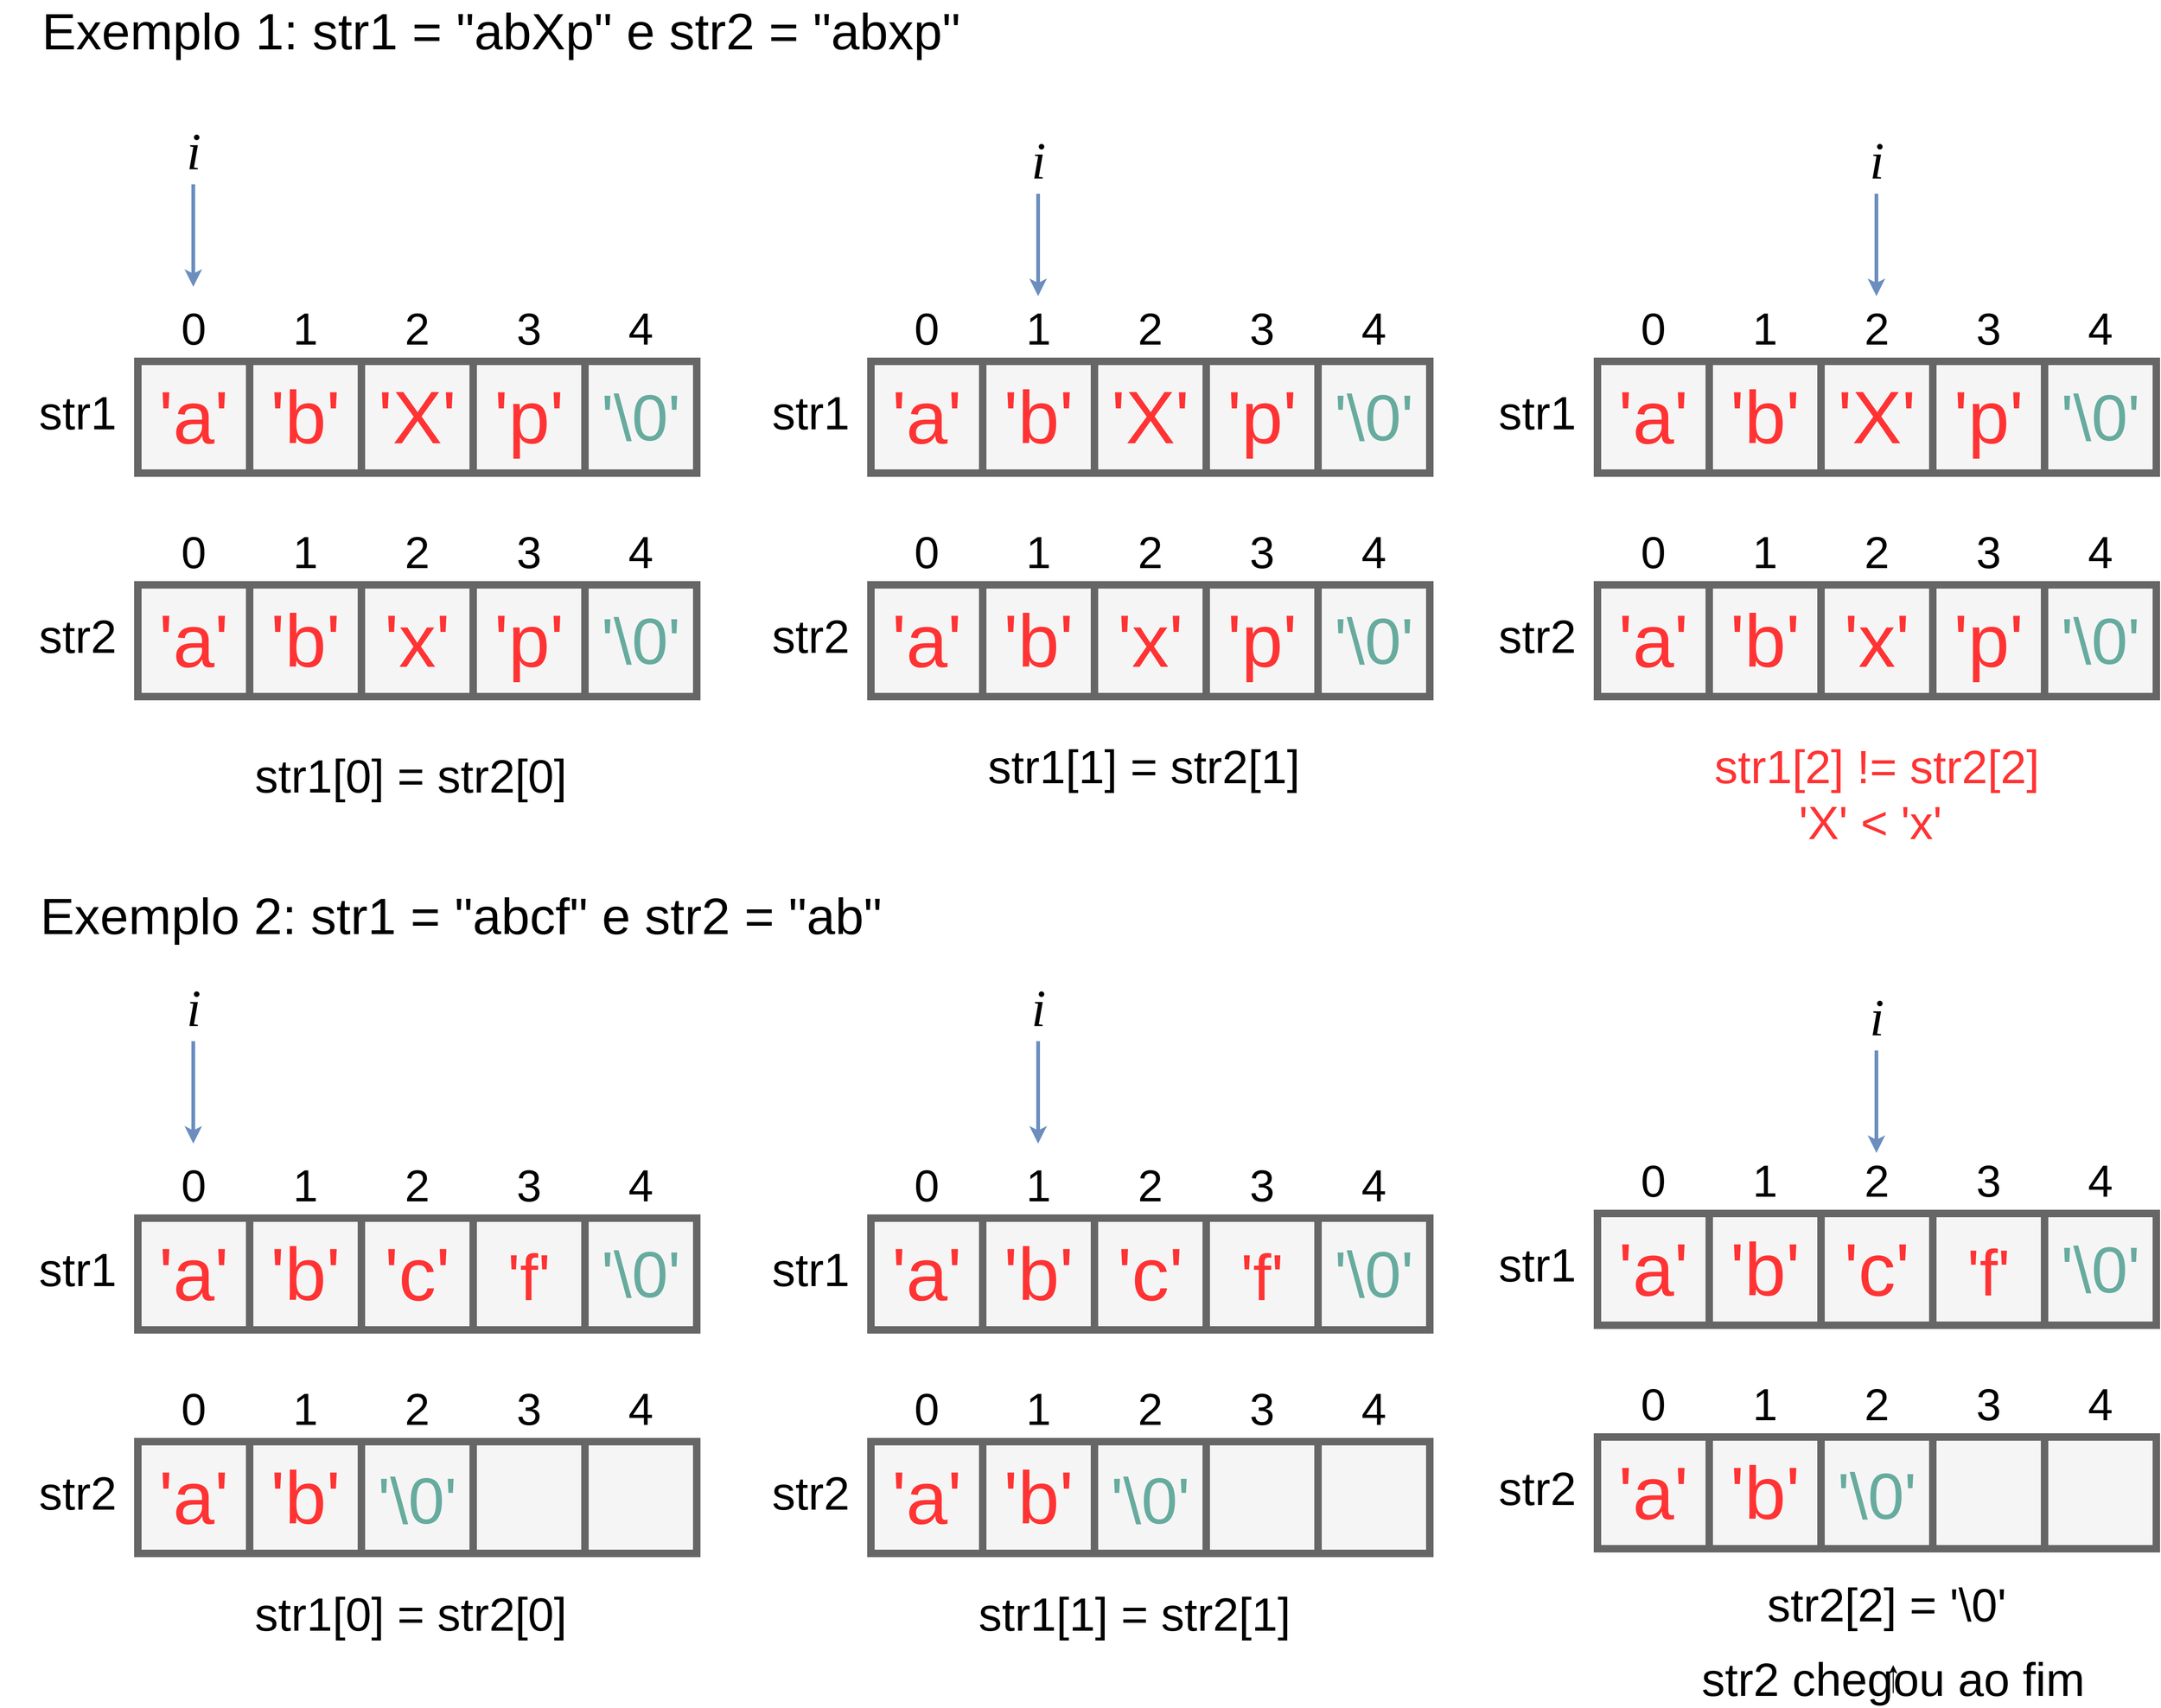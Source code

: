 <mxfile version="27.1.4">
  <diagram name="Page-1" id="i2-BOi0tueSur7oWWP3E">
    <mxGraphModel dx="1354" dy="798" grid="1" gridSize="10" guides="1" tooltips="1" connect="1" arrows="1" fold="1" page="1" pageScale="1" pageWidth="850" pageHeight="1100" math="0" shadow="0">
      <root>
        <mxCell id="0" />
        <mxCell id="1" parent="0" />
        <mxCell id="grEX0I40jJ7NJ_l9x8tO-1" value="&#39;a&#39;" style="rounded=0;whiteSpace=wrap;html=1;strokeWidth=8;fontColor=#FF3333;fontSize=80;fillColor=#f5f5f5;strokeColor=#666666;" vertex="1" parent="1">
          <mxGeometry x="728" y="760" width="120" height="120" as="geometry" />
        </mxCell>
        <mxCell id="grEX0I40jJ7NJ_l9x8tO-2" value="&#39;b&#39;" style="rounded=0;whiteSpace=wrap;html=1;strokeWidth=8;fontColor=#FF3333;fontSize=80;fillColor=#f5f5f5;strokeColor=#666666;" vertex="1" parent="1">
          <mxGeometry x="848" y="760" width="120" height="120" as="geometry" />
        </mxCell>
        <mxCell id="grEX0I40jJ7NJ_l9x8tO-3" value="&#39;X&#39;" style="rounded=0;whiteSpace=wrap;html=1;strokeWidth=8;fontColor=#FF3333;fontSize=80;fillColor=#f5f5f5;strokeColor=#666666;" vertex="1" parent="1">
          <mxGeometry x="968" y="760" width="120" height="120" as="geometry" />
        </mxCell>
        <mxCell id="grEX0I40jJ7NJ_l9x8tO-4" value="&#39;p&#39;" style="rounded=0;whiteSpace=wrap;html=1;strokeWidth=8;fontColor=#FF3333;fontSize=80;fillColor=#f5f5f5;strokeColor=#666666;" vertex="1" parent="1">
          <mxGeometry x="1088" y="760" width="120" height="120" as="geometry" />
        </mxCell>
        <mxCell id="grEX0I40jJ7NJ_l9x8tO-5" value="&#39;\0&#39;" style="rounded=0;whiteSpace=wrap;html=1;strokeWidth=8;fontColor=#67AB9F;fontSize=70;fillColor=#f5f5f5;strokeColor=#666666;" vertex="1" parent="1">
          <mxGeometry x="1208" y="760" width="120" height="120" as="geometry" />
        </mxCell>
        <mxCell id="grEX0I40jJ7NJ_l9x8tO-6" value="0" style="text;html=1;align=center;verticalAlign=middle;whiteSpace=wrap;rounded=0;fontSize=48;" vertex="1" parent="1">
          <mxGeometry x="758" y="710" width="60" height="30" as="geometry" />
        </mxCell>
        <mxCell id="grEX0I40jJ7NJ_l9x8tO-7" value="1" style="text;html=1;align=center;verticalAlign=middle;whiteSpace=wrap;rounded=0;fontSize=48;" vertex="1" parent="1">
          <mxGeometry x="878" y="710" width="60" height="30" as="geometry" />
        </mxCell>
        <mxCell id="grEX0I40jJ7NJ_l9x8tO-8" value="2" style="text;html=1;align=center;verticalAlign=middle;whiteSpace=wrap;rounded=0;fontSize=48;" vertex="1" parent="1">
          <mxGeometry x="998" y="710" width="60" height="30" as="geometry" />
        </mxCell>
        <mxCell id="grEX0I40jJ7NJ_l9x8tO-9" value="3" style="text;html=1;align=center;verticalAlign=middle;whiteSpace=wrap;rounded=0;fontSize=48;" vertex="1" parent="1">
          <mxGeometry x="1118" y="710" width="60" height="30" as="geometry" />
        </mxCell>
        <mxCell id="grEX0I40jJ7NJ_l9x8tO-10" value="4" style="text;html=1;align=center;verticalAlign=middle;whiteSpace=wrap;rounded=0;fontSize=48;" vertex="1" parent="1">
          <mxGeometry x="1238" y="710" width="60" height="30" as="geometry" />
        </mxCell>
        <mxCell id="grEX0I40jJ7NJ_l9x8tO-11" value="i" style="text;html=1;align=center;verticalAlign=middle;whiteSpace=wrap;rounded=0;fontSize=56;fontFamily=Times New Roman;fontStyle=2" vertex="1" parent="1">
          <mxGeometry x="758" y="520" width="60" height="30" as="geometry" />
        </mxCell>
        <mxCell id="grEX0I40jJ7NJ_l9x8tO-12" value="" style="endArrow=classic;html=1;rounded=0;strokeWidth=4;fillColor=#dae8fc;strokeColor=#6c8ebf;" edge="1" parent="1">
          <mxGeometry width="50" height="50" relative="1" as="geometry">
            <mxPoint x="787.5" y="570" as="sourcePoint" />
            <mxPoint x="787.5" y="680" as="targetPoint" />
          </mxGeometry>
        </mxCell>
        <mxCell id="grEX0I40jJ7NJ_l9x8tO-13" value="str1&amp;nbsp;" style="text;html=1;align=center;verticalAlign=middle;whiteSpace=wrap;rounded=0;fontSize=50;" vertex="1" parent="1">
          <mxGeometry x="623" y="800" width="95" height="30" as="geometry" />
        </mxCell>
        <mxCell id="grEX0I40jJ7NJ_l9x8tO-14" value="&#39;a&#39;" style="rounded=0;whiteSpace=wrap;html=1;strokeWidth=8;fontColor=#FF3333;fontSize=80;fillColor=#f5f5f5;strokeColor=#666666;" vertex="1" parent="1">
          <mxGeometry x="728" y="1000" width="120" height="120" as="geometry" />
        </mxCell>
        <mxCell id="grEX0I40jJ7NJ_l9x8tO-15" value="&#39;b&#39;" style="rounded=0;whiteSpace=wrap;html=1;strokeWidth=8;fontColor=#FF3333;fontSize=80;fillColor=#f5f5f5;strokeColor=#666666;" vertex="1" parent="1">
          <mxGeometry x="848" y="1000" width="120" height="120" as="geometry" />
        </mxCell>
        <mxCell id="grEX0I40jJ7NJ_l9x8tO-16" value="&#39;x&#39;" style="rounded=0;whiteSpace=wrap;html=1;strokeWidth=8;fontColor=#FF3333;fontSize=80;fillColor=#f5f5f5;strokeColor=#666666;" vertex="1" parent="1">
          <mxGeometry x="968" y="1000" width="120" height="120" as="geometry" />
        </mxCell>
        <mxCell id="grEX0I40jJ7NJ_l9x8tO-17" value="&#39;p&#39;" style="rounded=0;whiteSpace=wrap;html=1;strokeWidth=8;fontColor=#FF3333;fontSize=80;fillColor=#f5f5f5;strokeColor=#666666;" vertex="1" parent="1">
          <mxGeometry x="1088" y="1000" width="120" height="120" as="geometry" />
        </mxCell>
        <mxCell id="grEX0I40jJ7NJ_l9x8tO-18" value="&#39;\0&#39;" style="rounded=0;whiteSpace=wrap;html=1;strokeWidth=8;fontColor=#67AB9F;fontSize=70;fillColor=#f5f5f5;strokeColor=#666666;" vertex="1" parent="1">
          <mxGeometry x="1208" y="1000" width="120" height="120" as="geometry" />
        </mxCell>
        <mxCell id="grEX0I40jJ7NJ_l9x8tO-19" value="0" style="text;html=1;align=center;verticalAlign=middle;whiteSpace=wrap;rounded=0;fontSize=48;" vertex="1" parent="1">
          <mxGeometry x="758" y="950" width="60" height="30" as="geometry" />
        </mxCell>
        <mxCell id="grEX0I40jJ7NJ_l9x8tO-20" value="1" style="text;html=1;align=center;verticalAlign=middle;whiteSpace=wrap;rounded=0;fontSize=48;" vertex="1" parent="1">
          <mxGeometry x="878" y="950" width="60" height="30" as="geometry" />
        </mxCell>
        <mxCell id="grEX0I40jJ7NJ_l9x8tO-21" value="2" style="text;html=1;align=center;verticalAlign=middle;whiteSpace=wrap;rounded=0;fontSize=48;" vertex="1" parent="1">
          <mxGeometry x="998" y="950" width="60" height="30" as="geometry" />
        </mxCell>
        <mxCell id="grEX0I40jJ7NJ_l9x8tO-22" value="3" style="text;html=1;align=center;verticalAlign=middle;whiteSpace=wrap;rounded=0;fontSize=48;" vertex="1" parent="1">
          <mxGeometry x="1118" y="950" width="60" height="30" as="geometry" />
        </mxCell>
        <mxCell id="grEX0I40jJ7NJ_l9x8tO-23" value="4" style="text;html=1;align=center;verticalAlign=middle;whiteSpace=wrap;rounded=0;fontSize=48;" vertex="1" parent="1">
          <mxGeometry x="1238" y="950" width="60" height="30" as="geometry" />
        </mxCell>
        <mxCell id="grEX0I40jJ7NJ_l9x8tO-24" value="str2&amp;nbsp;" style="text;html=1;align=center;verticalAlign=middle;whiteSpace=wrap;rounded=0;fontSize=50;" vertex="1" parent="1">
          <mxGeometry x="623" y="1040" width="95" height="30" as="geometry" />
        </mxCell>
        <mxCell id="grEX0I40jJ7NJ_l9x8tO-25" value="&#39;a&#39;" style="rounded=0;whiteSpace=wrap;html=1;strokeWidth=8;fontColor=#FF3333;fontSize=80;fillColor=#f5f5f5;strokeColor=#666666;" vertex="1" parent="1">
          <mxGeometry x="1515" y="760" width="120" height="120" as="geometry" />
        </mxCell>
        <mxCell id="grEX0I40jJ7NJ_l9x8tO-26" value="&#39;b&#39;" style="rounded=0;whiteSpace=wrap;html=1;strokeWidth=8;fontColor=#FF3333;fontSize=80;fillColor=#f5f5f5;strokeColor=#666666;" vertex="1" parent="1">
          <mxGeometry x="1635" y="760" width="120" height="120" as="geometry" />
        </mxCell>
        <mxCell id="grEX0I40jJ7NJ_l9x8tO-27" value="&#39;X&#39;" style="rounded=0;whiteSpace=wrap;html=1;strokeWidth=8;fontColor=#FF3333;fontSize=80;fillColor=#f5f5f5;strokeColor=#666666;" vertex="1" parent="1">
          <mxGeometry x="1755" y="760" width="120" height="120" as="geometry" />
        </mxCell>
        <mxCell id="grEX0I40jJ7NJ_l9x8tO-28" value="&#39;p&#39;" style="rounded=0;whiteSpace=wrap;html=1;strokeWidth=8;fontColor=#FF3333;fontSize=80;fillColor=#f5f5f5;strokeColor=#666666;" vertex="1" parent="1">
          <mxGeometry x="1875" y="760" width="120" height="120" as="geometry" />
        </mxCell>
        <mxCell id="grEX0I40jJ7NJ_l9x8tO-29" value="&#39;\0&#39;" style="rounded=0;whiteSpace=wrap;html=1;strokeWidth=8;fontColor=#67AB9F;fontSize=70;fillColor=#f5f5f5;strokeColor=#666666;" vertex="1" parent="1">
          <mxGeometry x="1995" y="760" width="120" height="120" as="geometry" />
        </mxCell>
        <mxCell id="grEX0I40jJ7NJ_l9x8tO-30" value="0" style="text;html=1;align=center;verticalAlign=middle;whiteSpace=wrap;rounded=0;fontSize=48;" vertex="1" parent="1">
          <mxGeometry x="1545" y="710" width="60" height="30" as="geometry" />
        </mxCell>
        <mxCell id="grEX0I40jJ7NJ_l9x8tO-31" value="1" style="text;html=1;align=center;verticalAlign=middle;whiteSpace=wrap;rounded=0;fontSize=48;" vertex="1" parent="1">
          <mxGeometry x="1665" y="710" width="60" height="30" as="geometry" />
        </mxCell>
        <mxCell id="grEX0I40jJ7NJ_l9x8tO-32" value="2" style="text;html=1;align=center;verticalAlign=middle;whiteSpace=wrap;rounded=0;fontSize=48;" vertex="1" parent="1">
          <mxGeometry x="1785" y="710" width="60" height="30" as="geometry" />
        </mxCell>
        <mxCell id="grEX0I40jJ7NJ_l9x8tO-33" value="3" style="text;html=1;align=center;verticalAlign=middle;whiteSpace=wrap;rounded=0;fontSize=48;" vertex="1" parent="1">
          <mxGeometry x="1905" y="710" width="60" height="30" as="geometry" />
        </mxCell>
        <mxCell id="grEX0I40jJ7NJ_l9x8tO-34" value="4" style="text;html=1;align=center;verticalAlign=middle;whiteSpace=wrap;rounded=0;fontSize=48;" vertex="1" parent="1">
          <mxGeometry x="2025" y="710" width="60" height="30" as="geometry" />
        </mxCell>
        <mxCell id="grEX0I40jJ7NJ_l9x8tO-35" value="i" style="text;html=1;align=center;verticalAlign=middle;whiteSpace=wrap;rounded=0;fontSize=56;fontFamily=Times New Roman;fontStyle=2" vertex="1" parent="1">
          <mxGeometry x="1665" y="530" width="60" height="30" as="geometry" />
        </mxCell>
        <mxCell id="grEX0I40jJ7NJ_l9x8tO-36" value="" style="endArrow=classic;html=1;rounded=0;strokeWidth=4;fillColor=#dae8fc;strokeColor=#6c8ebf;" edge="1" parent="1">
          <mxGeometry width="50" height="50" relative="1" as="geometry">
            <mxPoint x="1694.5" y="580" as="sourcePoint" />
            <mxPoint x="1694.5" y="690" as="targetPoint" />
          </mxGeometry>
        </mxCell>
        <mxCell id="grEX0I40jJ7NJ_l9x8tO-37" value="str1&amp;nbsp;" style="text;html=1;align=center;verticalAlign=middle;whiteSpace=wrap;rounded=0;fontSize=50;" vertex="1" parent="1">
          <mxGeometry x="1410" y="800" width="95" height="30" as="geometry" />
        </mxCell>
        <mxCell id="grEX0I40jJ7NJ_l9x8tO-38" value="&#39;a&#39;" style="rounded=0;whiteSpace=wrap;html=1;strokeWidth=8;fontColor=#FF3333;fontSize=80;fillColor=#f5f5f5;strokeColor=#666666;" vertex="1" parent="1">
          <mxGeometry x="1515" y="1000" width="120" height="120" as="geometry" />
        </mxCell>
        <mxCell id="grEX0I40jJ7NJ_l9x8tO-39" value="&#39;b&#39;" style="rounded=0;whiteSpace=wrap;html=1;strokeWidth=8;fontColor=#FF3333;fontSize=80;fillColor=#f5f5f5;strokeColor=#666666;" vertex="1" parent="1">
          <mxGeometry x="1635" y="1000" width="120" height="120" as="geometry" />
        </mxCell>
        <mxCell id="grEX0I40jJ7NJ_l9x8tO-40" value="&#39;x&#39;" style="rounded=0;whiteSpace=wrap;html=1;strokeWidth=8;fontColor=#FF3333;fontSize=80;fillColor=#f5f5f5;strokeColor=#666666;" vertex="1" parent="1">
          <mxGeometry x="1755" y="1000" width="120" height="120" as="geometry" />
        </mxCell>
        <mxCell id="grEX0I40jJ7NJ_l9x8tO-41" value="&#39;p&#39;" style="rounded=0;whiteSpace=wrap;html=1;strokeWidth=8;fontColor=#FF3333;fontSize=80;fillColor=#f5f5f5;strokeColor=#666666;" vertex="1" parent="1">
          <mxGeometry x="1875" y="1000" width="120" height="120" as="geometry" />
        </mxCell>
        <mxCell id="grEX0I40jJ7NJ_l9x8tO-42" value="&#39;\0&#39;" style="rounded=0;whiteSpace=wrap;html=1;strokeWidth=8;fontColor=#67AB9F;fontSize=70;fillColor=#f5f5f5;strokeColor=#666666;" vertex="1" parent="1">
          <mxGeometry x="1995" y="1000" width="120" height="120" as="geometry" />
        </mxCell>
        <mxCell id="grEX0I40jJ7NJ_l9x8tO-43" value="0" style="text;html=1;align=center;verticalAlign=middle;whiteSpace=wrap;rounded=0;fontSize=48;" vertex="1" parent="1">
          <mxGeometry x="1545" y="950" width="60" height="30" as="geometry" />
        </mxCell>
        <mxCell id="grEX0I40jJ7NJ_l9x8tO-44" value="1" style="text;html=1;align=center;verticalAlign=middle;whiteSpace=wrap;rounded=0;fontSize=48;" vertex="1" parent="1">
          <mxGeometry x="1665" y="950" width="60" height="30" as="geometry" />
        </mxCell>
        <mxCell id="grEX0I40jJ7NJ_l9x8tO-45" value="2" style="text;html=1;align=center;verticalAlign=middle;whiteSpace=wrap;rounded=0;fontSize=48;" vertex="1" parent="1">
          <mxGeometry x="1785" y="950" width="60" height="30" as="geometry" />
        </mxCell>
        <mxCell id="grEX0I40jJ7NJ_l9x8tO-46" value="3" style="text;html=1;align=center;verticalAlign=middle;whiteSpace=wrap;rounded=0;fontSize=48;" vertex="1" parent="1">
          <mxGeometry x="1905" y="950" width="60" height="30" as="geometry" />
        </mxCell>
        <mxCell id="grEX0I40jJ7NJ_l9x8tO-47" value="4" style="text;html=1;align=center;verticalAlign=middle;whiteSpace=wrap;rounded=0;fontSize=48;" vertex="1" parent="1">
          <mxGeometry x="2025" y="950" width="60" height="30" as="geometry" />
        </mxCell>
        <mxCell id="grEX0I40jJ7NJ_l9x8tO-48" value="str2&amp;nbsp;" style="text;html=1;align=center;verticalAlign=middle;whiteSpace=wrap;rounded=0;fontSize=50;" vertex="1" parent="1">
          <mxGeometry x="1410" y="1040" width="95" height="30" as="geometry" />
        </mxCell>
        <mxCell id="grEX0I40jJ7NJ_l9x8tO-49" value="&#39;a&#39;" style="rounded=0;whiteSpace=wrap;html=1;strokeWidth=8;fontColor=#FF3333;fontSize=80;fillColor=#f5f5f5;strokeColor=#666666;" vertex="1" parent="1">
          <mxGeometry x="2295" y="760" width="120" height="120" as="geometry" />
        </mxCell>
        <mxCell id="grEX0I40jJ7NJ_l9x8tO-50" value="&#39;b&#39;" style="rounded=0;whiteSpace=wrap;html=1;strokeWidth=8;fontColor=#FF3333;fontSize=80;fillColor=#f5f5f5;strokeColor=#666666;" vertex="1" parent="1">
          <mxGeometry x="2415" y="760" width="120" height="120" as="geometry" />
        </mxCell>
        <mxCell id="grEX0I40jJ7NJ_l9x8tO-51" value="&#39;X&#39;" style="rounded=0;whiteSpace=wrap;html=1;strokeWidth=8;fontColor=#FF3333;fontSize=80;fillColor=#f5f5f5;strokeColor=#666666;" vertex="1" parent="1">
          <mxGeometry x="2535" y="760" width="120" height="120" as="geometry" />
        </mxCell>
        <mxCell id="grEX0I40jJ7NJ_l9x8tO-52" value="&#39;p&#39;" style="rounded=0;whiteSpace=wrap;html=1;strokeWidth=8;fontColor=#FF3333;fontSize=80;fillColor=#f5f5f5;strokeColor=#666666;" vertex="1" parent="1">
          <mxGeometry x="2655" y="760" width="120" height="120" as="geometry" />
        </mxCell>
        <mxCell id="grEX0I40jJ7NJ_l9x8tO-53" value="&#39;\0&#39;" style="rounded=0;whiteSpace=wrap;html=1;strokeWidth=8;fontColor=#67AB9F;fontSize=70;fillColor=#f5f5f5;strokeColor=#666666;" vertex="1" parent="1">
          <mxGeometry x="2775" y="760" width="120" height="120" as="geometry" />
        </mxCell>
        <mxCell id="grEX0I40jJ7NJ_l9x8tO-54" value="0" style="text;html=1;align=center;verticalAlign=middle;whiteSpace=wrap;rounded=0;fontSize=48;" vertex="1" parent="1">
          <mxGeometry x="2325" y="710" width="60" height="30" as="geometry" />
        </mxCell>
        <mxCell id="grEX0I40jJ7NJ_l9x8tO-55" value="1" style="text;html=1;align=center;verticalAlign=middle;whiteSpace=wrap;rounded=0;fontSize=48;" vertex="1" parent="1">
          <mxGeometry x="2445" y="710" width="60" height="30" as="geometry" />
        </mxCell>
        <mxCell id="grEX0I40jJ7NJ_l9x8tO-56" value="2" style="text;html=1;align=center;verticalAlign=middle;whiteSpace=wrap;rounded=0;fontSize=48;" vertex="1" parent="1">
          <mxGeometry x="2565" y="710" width="60" height="30" as="geometry" />
        </mxCell>
        <mxCell id="grEX0I40jJ7NJ_l9x8tO-57" value="3" style="text;html=1;align=center;verticalAlign=middle;whiteSpace=wrap;rounded=0;fontSize=48;" vertex="1" parent="1">
          <mxGeometry x="2685" y="710" width="60" height="30" as="geometry" />
        </mxCell>
        <mxCell id="grEX0I40jJ7NJ_l9x8tO-58" value="4" style="text;html=1;align=center;verticalAlign=middle;whiteSpace=wrap;rounded=0;fontSize=48;" vertex="1" parent="1">
          <mxGeometry x="2805" y="710" width="60" height="30" as="geometry" />
        </mxCell>
        <mxCell id="grEX0I40jJ7NJ_l9x8tO-59" value="i" style="text;html=1;align=center;verticalAlign=middle;whiteSpace=wrap;rounded=0;fontSize=56;fontFamily=Times New Roman;fontStyle=2" vertex="1" parent="1">
          <mxGeometry x="2565" y="530" width="60" height="30" as="geometry" />
        </mxCell>
        <mxCell id="grEX0I40jJ7NJ_l9x8tO-60" value="" style="endArrow=classic;html=1;rounded=0;strokeWidth=4;fillColor=#dae8fc;strokeColor=#6c8ebf;" edge="1" parent="1">
          <mxGeometry width="50" height="50" relative="1" as="geometry">
            <mxPoint x="2594.5" y="580" as="sourcePoint" />
            <mxPoint x="2594.5" y="690" as="targetPoint" />
          </mxGeometry>
        </mxCell>
        <mxCell id="grEX0I40jJ7NJ_l9x8tO-61" value="str1&amp;nbsp;" style="text;html=1;align=center;verticalAlign=middle;whiteSpace=wrap;rounded=0;fontSize=50;" vertex="1" parent="1">
          <mxGeometry x="2190" y="800" width="95" height="30" as="geometry" />
        </mxCell>
        <mxCell id="grEX0I40jJ7NJ_l9x8tO-62" value="&#39;a&#39;" style="rounded=0;whiteSpace=wrap;html=1;strokeWidth=8;fontColor=#FF3333;fontSize=80;fillColor=#f5f5f5;strokeColor=#666666;" vertex="1" parent="1">
          <mxGeometry x="2295" y="1000" width="120" height="120" as="geometry" />
        </mxCell>
        <mxCell id="grEX0I40jJ7NJ_l9x8tO-63" value="&#39;b&#39;" style="rounded=0;whiteSpace=wrap;html=1;strokeWidth=8;fontColor=#FF3333;fontSize=80;fillColor=#f5f5f5;strokeColor=#666666;" vertex="1" parent="1">
          <mxGeometry x="2415" y="1000" width="120" height="120" as="geometry" />
        </mxCell>
        <mxCell id="grEX0I40jJ7NJ_l9x8tO-64" value="&#39;x&#39;" style="rounded=0;whiteSpace=wrap;html=1;strokeWidth=8;fontColor=#FF3333;fontSize=80;fillColor=#f5f5f5;strokeColor=#666666;" vertex="1" parent="1">
          <mxGeometry x="2535" y="1000" width="120" height="120" as="geometry" />
        </mxCell>
        <mxCell id="grEX0I40jJ7NJ_l9x8tO-65" value="&#39;p&#39;" style="rounded=0;whiteSpace=wrap;html=1;strokeWidth=8;fontColor=#FF3333;fontSize=80;fillColor=#f5f5f5;strokeColor=#666666;" vertex="1" parent="1">
          <mxGeometry x="2655" y="1000" width="120" height="120" as="geometry" />
        </mxCell>
        <mxCell id="grEX0I40jJ7NJ_l9x8tO-66" value="&#39;\0&#39;" style="rounded=0;whiteSpace=wrap;html=1;strokeWidth=8;fontColor=#67AB9F;fontSize=70;fillColor=#f5f5f5;strokeColor=#666666;" vertex="1" parent="1">
          <mxGeometry x="2775" y="1000" width="120" height="120" as="geometry" />
        </mxCell>
        <mxCell id="grEX0I40jJ7NJ_l9x8tO-67" value="0" style="text;html=1;align=center;verticalAlign=middle;whiteSpace=wrap;rounded=0;fontSize=48;" vertex="1" parent="1">
          <mxGeometry x="2325" y="950" width="60" height="30" as="geometry" />
        </mxCell>
        <mxCell id="grEX0I40jJ7NJ_l9x8tO-68" value="1" style="text;html=1;align=center;verticalAlign=middle;whiteSpace=wrap;rounded=0;fontSize=48;" vertex="1" parent="1">
          <mxGeometry x="2445" y="950" width="60" height="30" as="geometry" />
        </mxCell>
        <mxCell id="grEX0I40jJ7NJ_l9x8tO-69" value="2" style="text;html=1;align=center;verticalAlign=middle;whiteSpace=wrap;rounded=0;fontSize=48;" vertex="1" parent="1">
          <mxGeometry x="2565" y="950" width="60" height="30" as="geometry" />
        </mxCell>
        <mxCell id="grEX0I40jJ7NJ_l9x8tO-70" value="3" style="text;html=1;align=center;verticalAlign=middle;whiteSpace=wrap;rounded=0;fontSize=48;" vertex="1" parent="1">
          <mxGeometry x="2685" y="950" width="60" height="30" as="geometry" />
        </mxCell>
        <mxCell id="grEX0I40jJ7NJ_l9x8tO-71" value="4" style="text;html=1;align=center;verticalAlign=middle;whiteSpace=wrap;rounded=0;fontSize=48;" vertex="1" parent="1">
          <mxGeometry x="2805" y="950" width="60" height="30" as="geometry" />
        </mxCell>
        <mxCell id="grEX0I40jJ7NJ_l9x8tO-72" value="str2&amp;nbsp;" style="text;html=1;align=center;verticalAlign=middle;whiteSpace=wrap;rounded=0;fontSize=50;" vertex="1" parent="1">
          <mxGeometry x="2190" y="1040" width="95" height="30" as="geometry" />
        </mxCell>
        <mxCell id="grEX0I40jJ7NJ_l9x8tO-73" value="&#39;a&#39;" style="rounded=0;whiteSpace=wrap;html=1;strokeWidth=8;fontColor=#FF3333;fontSize=80;fillColor=#f5f5f5;strokeColor=#666666;" vertex="1" parent="1">
          <mxGeometry x="728" y="1680" width="120" height="120" as="geometry" />
        </mxCell>
        <mxCell id="grEX0I40jJ7NJ_l9x8tO-74" value="&#39;b&#39;" style="rounded=0;whiteSpace=wrap;html=1;strokeWidth=8;fontColor=#FF3333;fontSize=80;fillColor=#f5f5f5;strokeColor=#666666;" vertex="1" parent="1">
          <mxGeometry x="848" y="1680" width="120" height="120" as="geometry" />
        </mxCell>
        <mxCell id="grEX0I40jJ7NJ_l9x8tO-75" value="&#39;c&#39;" style="rounded=0;whiteSpace=wrap;html=1;strokeWidth=8;fontColor=#FF3333;fontSize=80;fillColor=#f5f5f5;strokeColor=#666666;" vertex="1" parent="1">
          <mxGeometry x="968" y="1680" width="120" height="120" as="geometry" />
        </mxCell>
        <mxCell id="grEX0I40jJ7NJ_l9x8tO-76" value="&lt;span style=&quot;font-size: 70px;&quot;&gt;&lt;font style=&quot;color: rgb(255, 51, 51);&quot;&gt;&#39;f&#39;&lt;/font&gt;&lt;/span&gt;" style="rounded=0;whiteSpace=wrap;html=1;strokeWidth=8;fontColor=#FF3333;fontSize=80;fillColor=#f5f5f5;strokeColor=#666666;" vertex="1" parent="1">
          <mxGeometry x="1088" y="1680" width="120" height="120" as="geometry" />
        </mxCell>
        <mxCell id="grEX0I40jJ7NJ_l9x8tO-77" value="0" style="text;html=1;align=center;verticalAlign=middle;whiteSpace=wrap;rounded=0;fontSize=48;" vertex="1" parent="1">
          <mxGeometry x="758" y="1630" width="60" height="30" as="geometry" />
        </mxCell>
        <mxCell id="grEX0I40jJ7NJ_l9x8tO-78" value="1" style="text;html=1;align=center;verticalAlign=middle;whiteSpace=wrap;rounded=0;fontSize=48;" vertex="1" parent="1">
          <mxGeometry x="878" y="1630" width="60" height="30" as="geometry" />
        </mxCell>
        <mxCell id="grEX0I40jJ7NJ_l9x8tO-79" value="2" style="text;html=1;align=center;verticalAlign=middle;whiteSpace=wrap;rounded=0;fontSize=48;" vertex="1" parent="1">
          <mxGeometry x="998" y="1630" width="60" height="30" as="geometry" />
        </mxCell>
        <mxCell id="grEX0I40jJ7NJ_l9x8tO-80" value="3" style="text;html=1;align=center;verticalAlign=middle;whiteSpace=wrap;rounded=0;fontSize=48;" vertex="1" parent="1">
          <mxGeometry x="1118" y="1630" width="60" height="30" as="geometry" />
        </mxCell>
        <mxCell id="grEX0I40jJ7NJ_l9x8tO-81" value="i" style="text;html=1;align=center;verticalAlign=middle;whiteSpace=wrap;rounded=0;fontSize=56;fontFamily=Times New Roman;fontStyle=2" vertex="1" parent="1">
          <mxGeometry x="758" y="1440" width="60" height="30" as="geometry" />
        </mxCell>
        <mxCell id="grEX0I40jJ7NJ_l9x8tO-82" value="" style="endArrow=classic;html=1;rounded=0;strokeWidth=4;fillColor=#dae8fc;strokeColor=#6c8ebf;" edge="1" parent="1">
          <mxGeometry width="50" height="50" relative="1" as="geometry">
            <mxPoint x="787.5" y="1490" as="sourcePoint" />
            <mxPoint x="787.5" y="1600" as="targetPoint" />
          </mxGeometry>
        </mxCell>
        <mxCell id="grEX0I40jJ7NJ_l9x8tO-83" value="str1&amp;nbsp;" style="text;html=1;align=center;verticalAlign=middle;whiteSpace=wrap;rounded=0;fontSize=50;" vertex="1" parent="1">
          <mxGeometry x="623" y="1720" width="95" height="30" as="geometry" />
        </mxCell>
        <mxCell id="grEX0I40jJ7NJ_l9x8tO-84" value="&#39;a&#39;" style="rounded=0;whiteSpace=wrap;html=1;strokeWidth=8;fontColor=#FF3333;fontSize=80;fillColor=#f5f5f5;strokeColor=#666666;" vertex="1" parent="1">
          <mxGeometry x="728" y="1920" width="120" height="120" as="geometry" />
        </mxCell>
        <mxCell id="grEX0I40jJ7NJ_l9x8tO-85" value="&#39;b&#39;" style="rounded=0;whiteSpace=wrap;html=1;strokeWidth=8;fontColor=#FF3333;fontSize=80;fillColor=#f5f5f5;strokeColor=#666666;" vertex="1" parent="1">
          <mxGeometry x="848" y="1920" width="120" height="120" as="geometry" />
        </mxCell>
        <mxCell id="grEX0I40jJ7NJ_l9x8tO-86" value="&lt;span style=&quot;color: rgb(103, 171, 159); font-size: 70px;&quot;&gt;&#39;\0&#39;&lt;/span&gt;" style="rounded=0;whiteSpace=wrap;html=1;strokeWidth=8;fontColor=#FF3333;fontSize=80;fillColor=#f5f5f5;strokeColor=#666666;" vertex="1" parent="1">
          <mxGeometry x="968" y="1920" width="120" height="120" as="geometry" />
        </mxCell>
        <mxCell id="grEX0I40jJ7NJ_l9x8tO-87" value="" style="rounded=0;whiteSpace=wrap;html=1;strokeWidth=8;fontColor=#FF3333;fontSize=80;fillColor=#f5f5f5;strokeColor=#666666;" vertex="1" parent="1">
          <mxGeometry x="1088" y="1920" width="120" height="120" as="geometry" />
        </mxCell>
        <mxCell id="grEX0I40jJ7NJ_l9x8tO-88" value="" style="rounded=0;whiteSpace=wrap;html=1;strokeWidth=8;fontColor=#67AB9F;fontSize=70;fillColor=#f5f5f5;strokeColor=#666666;" vertex="1" parent="1">
          <mxGeometry x="1208" y="1920" width="120" height="120" as="geometry" />
        </mxCell>
        <mxCell id="grEX0I40jJ7NJ_l9x8tO-89" value="0" style="text;html=1;align=center;verticalAlign=middle;whiteSpace=wrap;rounded=0;fontSize=48;" vertex="1" parent="1">
          <mxGeometry x="758" y="1870" width="60" height="30" as="geometry" />
        </mxCell>
        <mxCell id="grEX0I40jJ7NJ_l9x8tO-90" value="1" style="text;html=1;align=center;verticalAlign=middle;whiteSpace=wrap;rounded=0;fontSize=48;" vertex="1" parent="1">
          <mxGeometry x="878" y="1870" width="60" height="30" as="geometry" />
        </mxCell>
        <mxCell id="grEX0I40jJ7NJ_l9x8tO-91" value="2" style="text;html=1;align=center;verticalAlign=middle;whiteSpace=wrap;rounded=0;fontSize=48;" vertex="1" parent="1">
          <mxGeometry x="998" y="1870" width="60" height="30" as="geometry" />
        </mxCell>
        <mxCell id="grEX0I40jJ7NJ_l9x8tO-92" value="3" style="text;html=1;align=center;verticalAlign=middle;whiteSpace=wrap;rounded=0;fontSize=48;" vertex="1" parent="1">
          <mxGeometry x="1118" y="1870" width="60" height="30" as="geometry" />
        </mxCell>
        <mxCell id="grEX0I40jJ7NJ_l9x8tO-93" value="4" style="text;html=1;align=center;verticalAlign=middle;whiteSpace=wrap;rounded=0;fontSize=48;" vertex="1" parent="1">
          <mxGeometry x="1238" y="1870" width="60" height="30" as="geometry" />
        </mxCell>
        <mxCell id="grEX0I40jJ7NJ_l9x8tO-94" value="str2&amp;nbsp;" style="text;html=1;align=center;verticalAlign=middle;whiteSpace=wrap;rounded=0;fontSize=50;" vertex="1" parent="1">
          <mxGeometry x="623" y="1960" width="95" height="30" as="geometry" />
        </mxCell>
        <mxCell id="grEX0I40jJ7NJ_l9x8tO-95" value="&#39;\0&#39;" style="rounded=0;whiteSpace=wrap;html=1;strokeWidth=8;fontColor=#67AB9F;fontSize=70;fillColor=#f5f5f5;strokeColor=#666666;" vertex="1" parent="1">
          <mxGeometry x="1208" y="1680" width="120" height="120" as="geometry" />
        </mxCell>
        <mxCell id="grEX0I40jJ7NJ_l9x8tO-96" value="4" style="text;html=1;align=center;verticalAlign=middle;whiteSpace=wrap;rounded=0;fontSize=48;" vertex="1" parent="1">
          <mxGeometry x="1238" y="1630" width="60" height="30" as="geometry" />
        </mxCell>
        <mxCell id="grEX0I40jJ7NJ_l9x8tO-97" value="&#39;a&#39;" style="rounded=0;whiteSpace=wrap;html=1;strokeWidth=8;fontColor=#FF3333;fontSize=80;fillColor=#f5f5f5;strokeColor=#666666;" vertex="1" parent="1">
          <mxGeometry x="1515" y="1680" width="120" height="120" as="geometry" />
        </mxCell>
        <mxCell id="grEX0I40jJ7NJ_l9x8tO-98" value="&#39;b&#39;" style="rounded=0;whiteSpace=wrap;html=1;strokeWidth=8;fontColor=#FF3333;fontSize=80;fillColor=#f5f5f5;strokeColor=#666666;" vertex="1" parent="1">
          <mxGeometry x="1635" y="1680" width="120" height="120" as="geometry" />
        </mxCell>
        <mxCell id="grEX0I40jJ7NJ_l9x8tO-99" value="&#39;c&#39;" style="rounded=0;whiteSpace=wrap;html=1;strokeWidth=8;fontColor=#FF3333;fontSize=80;fillColor=#f5f5f5;strokeColor=#666666;" vertex="1" parent="1">
          <mxGeometry x="1755" y="1680" width="120" height="120" as="geometry" />
        </mxCell>
        <mxCell id="grEX0I40jJ7NJ_l9x8tO-100" value="&lt;span style=&quot;font-size: 70px;&quot;&gt;&lt;font style=&quot;color: rgb(255, 51, 51);&quot;&gt;&#39;f&#39;&lt;/font&gt;&lt;/span&gt;" style="rounded=0;whiteSpace=wrap;html=1;strokeWidth=8;fontColor=#FF3333;fontSize=80;fillColor=#f5f5f5;strokeColor=#666666;" vertex="1" parent="1">
          <mxGeometry x="1875" y="1680" width="120" height="120" as="geometry" />
        </mxCell>
        <mxCell id="grEX0I40jJ7NJ_l9x8tO-101" value="0" style="text;html=1;align=center;verticalAlign=middle;whiteSpace=wrap;rounded=0;fontSize=48;" vertex="1" parent="1">
          <mxGeometry x="1545" y="1630" width="60" height="30" as="geometry" />
        </mxCell>
        <mxCell id="grEX0I40jJ7NJ_l9x8tO-102" value="1" style="text;html=1;align=center;verticalAlign=middle;whiteSpace=wrap;rounded=0;fontSize=48;" vertex="1" parent="1">
          <mxGeometry x="1665" y="1630" width="60" height="30" as="geometry" />
        </mxCell>
        <mxCell id="grEX0I40jJ7NJ_l9x8tO-103" value="2" style="text;html=1;align=center;verticalAlign=middle;whiteSpace=wrap;rounded=0;fontSize=48;" vertex="1" parent="1">
          <mxGeometry x="1785" y="1630" width="60" height="30" as="geometry" />
        </mxCell>
        <mxCell id="grEX0I40jJ7NJ_l9x8tO-104" value="3" style="text;html=1;align=center;verticalAlign=middle;whiteSpace=wrap;rounded=0;fontSize=48;" vertex="1" parent="1">
          <mxGeometry x="1905" y="1630" width="60" height="30" as="geometry" />
        </mxCell>
        <mxCell id="grEX0I40jJ7NJ_l9x8tO-105" value="i" style="text;html=1;align=center;verticalAlign=middle;whiteSpace=wrap;rounded=0;fontSize=56;fontFamily=Times New Roman;fontStyle=2" vertex="1" parent="1">
          <mxGeometry x="1665" y="1440" width="60" height="30" as="geometry" />
        </mxCell>
        <mxCell id="grEX0I40jJ7NJ_l9x8tO-106" value="" style="endArrow=classic;html=1;rounded=0;strokeWidth=4;fillColor=#dae8fc;strokeColor=#6c8ebf;" edge="1" parent="1">
          <mxGeometry width="50" height="50" relative="1" as="geometry">
            <mxPoint x="1694.5" y="1490" as="sourcePoint" />
            <mxPoint x="1694.5" y="1600" as="targetPoint" />
          </mxGeometry>
        </mxCell>
        <mxCell id="grEX0I40jJ7NJ_l9x8tO-107" value="str1&amp;nbsp;" style="text;html=1;align=center;verticalAlign=middle;whiteSpace=wrap;rounded=0;fontSize=50;" vertex="1" parent="1">
          <mxGeometry x="1410" y="1720" width="95" height="30" as="geometry" />
        </mxCell>
        <mxCell id="grEX0I40jJ7NJ_l9x8tO-108" value="&#39;a&#39;" style="rounded=0;whiteSpace=wrap;html=1;strokeWidth=8;fontColor=#FF3333;fontSize=80;fillColor=#f5f5f5;strokeColor=#666666;" vertex="1" parent="1">
          <mxGeometry x="1515" y="1920" width="120" height="120" as="geometry" />
        </mxCell>
        <mxCell id="grEX0I40jJ7NJ_l9x8tO-109" value="&#39;b&#39;" style="rounded=0;whiteSpace=wrap;html=1;strokeWidth=8;fontColor=#FF3333;fontSize=80;fillColor=#f5f5f5;strokeColor=#666666;" vertex="1" parent="1">
          <mxGeometry x="1635" y="1920" width="120" height="120" as="geometry" />
        </mxCell>
        <mxCell id="grEX0I40jJ7NJ_l9x8tO-110" value="&lt;span style=&quot;color: rgb(103, 171, 159); font-size: 70px;&quot;&gt;&#39;\0&#39;&lt;/span&gt;" style="rounded=0;whiteSpace=wrap;html=1;strokeWidth=8;fontColor=#FF3333;fontSize=80;fillColor=#f5f5f5;strokeColor=#666666;" vertex="1" parent="1">
          <mxGeometry x="1755" y="1920" width="120" height="120" as="geometry" />
        </mxCell>
        <mxCell id="grEX0I40jJ7NJ_l9x8tO-111" value="" style="rounded=0;whiteSpace=wrap;html=1;strokeWidth=8;fontColor=#FF3333;fontSize=80;fillColor=#f5f5f5;strokeColor=#666666;" vertex="1" parent="1">
          <mxGeometry x="1875" y="1920" width="120" height="120" as="geometry" />
        </mxCell>
        <mxCell id="grEX0I40jJ7NJ_l9x8tO-112" value="" style="rounded=0;whiteSpace=wrap;html=1;strokeWidth=8;fontColor=#67AB9F;fontSize=70;fillColor=#f5f5f5;strokeColor=#666666;" vertex="1" parent="1">
          <mxGeometry x="1995" y="1920" width="120" height="120" as="geometry" />
        </mxCell>
        <mxCell id="grEX0I40jJ7NJ_l9x8tO-113" value="0" style="text;html=1;align=center;verticalAlign=middle;whiteSpace=wrap;rounded=0;fontSize=48;" vertex="1" parent="1">
          <mxGeometry x="1545" y="1870" width="60" height="30" as="geometry" />
        </mxCell>
        <mxCell id="grEX0I40jJ7NJ_l9x8tO-114" value="1" style="text;html=1;align=center;verticalAlign=middle;whiteSpace=wrap;rounded=0;fontSize=48;" vertex="1" parent="1">
          <mxGeometry x="1665" y="1870" width="60" height="30" as="geometry" />
        </mxCell>
        <mxCell id="grEX0I40jJ7NJ_l9x8tO-115" value="2" style="text;html=1;align=center;verticalAlign=middle;whiteSpace=wrap;rounded=0;fontSize=48;" vertex="1" parent="1">
          <mxGeometry x="1785" y="1870" width="60" height="30" as="geometry" />
        </mxCell>
        <mxCell id="grEX0I40jJ7NJ_l9x8tO-116" value="3" style="text;html=1;align=center;verticalAlign=middle;whiteSpace=wrap;rounded=0;fontSize=48;" vertex="1" parent="1">
          <mxGeometry x="1905" y="1870" width="60" height="30" as="geometry" />
        </mxCell>
        <mxCell id="grEX0I40jJ7NJ_l9x8tO-117" value="4" style="text;html=1;align=center;verticalAlign=middle;whiteSpace=wrap;rounded=0;fontSize=48;" vertex="1" parent="1">
          <mxGeometry x="2025" y="1870" width="60" height="30" as="geometry" />
        </mxCell>
        <mxCell id="grEX0I40jJ7NJ_l9x8tO-118" value="str2&amp;nbsp;" style="text;html=1;align=center;verticalAlign=middle;whiteSpace=wrap;rounded=0;fontSize=50;" vertex="1" parent="1">
          <mxGeometry x="1410" y="1960" width="95" height="30" as="geometry" />
        </mxCell>
        <mxCell id="grEX0I40jJ7NJ_l9x8tO-119" value="&#39;\0&#39;" style="rounded=0;whiteSpace=wrap;html=1;strokeWidth=8;fontColor=#67AB9F;fontSize=70;fillColor=#f5f5f5;strokeColor=#666666;" vertex="1" parent="1">
          <mxGeometry x="1995" y="1680" width="120" height="120" as="geometry" />
        </mxCell>
        <mxCell id="grEX0I40jJ7NJ_l9x8tO-120" value="4" style="text;html=1;align=center;verticalAlign=middle;whiteSpace=wrap;rounded=0;fontSize=48;" vertex="1" parent="1">
          <mxGeometry x="2025" y="1630" width="60" height="30" as="geometry" />
        </mxCell>
        <mxCell id="grEX0I40jJ7NJ_l9x8tO-121" value="&#39;a&#39;" style="rounded=0;whiteSpace=wrap;html=1;strokeWidth=8;fontColor=#FF3333;fontSize=80;fillColor=#f5f5f5;strokeColor=#666666;" vertex="1" parent="1">
          <mxGeometry x="2295" y="1675" width="120" height="120" as="geometry" />
        </mxCell>
        <mxCell id="grEX0I40jJ7NJ_l9x8tO-122" value="&#39;b&#39;" style="rounded=0;whiteSpace=wrap;html=1;strokeWidth=8;fontColor=#FF3333;fontSize=80;fillColor=#f5f5f5;strokeColor=#666666;" vertex="1" parent="1">
          <mxGeometry x="2415" y="1675" width="120" height="120" as="geometry" />
        </mxCell>
        <mxCell id="grEX0I40jJ7NJ_l9x8tO-123" value="&#39;c&#39;" style="rounded=0;whiteSpace=wrap;html=1;strokeWidth=8;fontColor=#FF3333;fontSize=80;fillColor=#f5f5f5;strokeColor=#666666;" vertex="1" parent="1">
          <mxGeometry x="2535" y="1675" width="120" height="120" as="geometry" />
        </mxCell>
        <mxCell id="grEX0I40jJ7NJ_l9x8tO-124" value="&lt;span style=&quot;font-size: 70px;&quot;&gt;&lt;font style=&quot;color: rgb(255, 51, 51);&quot;&gt;&#39;f&#39;&lt;/font&gt;&lt;/span&gt;" style="rounded=0;whiteSpace=wrap;html=1;strokeWidth=8;fontColor=#FF3333;fontSize=80;fillColor=#f5f5f5;strokeColor=#666666;" vertex="1" parent="1">
          <mxGeometry x="2655" y="1675" width="120" height="120" as="geometry" />
        </mxCell>
        <mxCell id="grEX0I40jJ7NJ_l9x8tO-125" value="0" style="text;html=1;align=center;verticalAlign=middle;whiteSpace=wrap;rounded=0;fontSize=48;" vertex="1" parent="1">
          <mxGeometry x="2325" y="1625" width="60" height="30" as="geometry" />
        </mxCell>
        <mxCell id="grEX0I40jJ7NJ_l9x8tO-126" value="1" style="text;html=1;align=center;verticalAlign=middle;whiteSpace=wrap;rounded=0;fontSize=48;" vertex="1" parent="1">
          <mxGeometry x="2445" y="1625" width="60" height="30" as="geometry" />
        </mxCell>
        <mxCell id="grEX0I40jJ7NJ_l9x8tO-127" value="2" style="text;html=1;align=center;verticalAlign=middle;whiteSpace=wrap;rounded=0;fontSize=48;" vertex="1" parent="1">
          <mxGeometry x="2565" y="1625" width="60" height="30" as="geometry" />
        </mxCell>
        <mxCell id="grEX0I40jJ7NJ_l9x8tO-128" value="3" style="text;html=1;align=center;verticalAlign=middle;whiteSpace=wrap;rounded=0;fontSize=48;" vertex="1" parent="1">
          <mxGeometry x="2685" y="1625" width="60" height="30" as="geometry" />
        </mxCell>
        <mxCell id="grEX0I40jJ7NJ_l9x8tO-129" value="i" style="text;html=1;align=center;verticalAlign=middle;whiteSpace=wrap;rounded=0;fontSize=56;fontFamily=Times New Roman;fontStyle=2" vertex="1" parent="1">
          <mxGeometry x="2565" y="1450" width="60" height="30" as="geometry" />
        </mxCell>
        <mxCell id="grEX0I40jJ7NJ_l9x8tO-130" value="" style="endArrow=classic;html=1;rounded=0;strokeWidth=4;fillColor=#dae8fc;strokeColor=#6c8ebf;" edge="1" parent="1">
          <mxGeometry width="50" height="50" relative="1" as="geometry">
            <mxPoint x="2594.5" y="1500" as="sourcePoint" />
            <mxPoint x="2594.5" y="1610" as="targetPoint" />
          </mxGeometry>
        </mxCell>
        <mxCell id="grEX0I40jJ7NJ_l9x8tO-131" value="str1&amp;nbsp;" style="text;html=1;align=center;verticalAlign=middle;whiteSpace=wrap;rounded=0;fontSize=50;" vertex="1" parent="1">
          <mxGeometry x="2190" y="1715" width="95" height="30" as="geometry" />
        </mxCell>
        <mxCell id="grEX0I40jJ7NJ_l9x8tO-132" value="&#39;a&#39;" style="rounded=0;whiteSpace=wrap;html=1;strokeWidth=8;fontColor=#FF3333;fontSize=80;fillColor=#f5f5f5;strokeColor=#666666;" vertex="1" parent="1">
          <mxGeometry x="2295" y="1915" width="120" height="120" as="geometry" />
        </mxCell>
        <mxCell id="grEX0I40jJ7NJ_l9x8tO-133" value="&#39;b&#39;" style="rounded=0;whiteSpace=wrap;html=1;strokeWidth=8;fontColor=#FF3333;fontSize=80;fillColor=#f5f5f5;strokeColor=#666666;" vertex="1" parent="1">
          <mxGeometry x="2415" y="1915" width="120" height="120" as="geometry" />
        </mxCell>
        <mxCell id="grEX0I40jJ7NJ_l9x8tO-134" value="&lt;span style=&quot;color: rgb(103, 171, 159); font-size: 70px;&quot;&gt;&#39;\0&#39;&lt;/span&gt;" style="rounded=0;whiteSpace=wrap;html=1;strokeWidth=8;fontColor=#FF3333;fontSize=80;fillColor=#f5f5f5;strokeColor=#666666;" vertex="1" parent="1">
          <mxGeometry x="2535" y="1915" width="120" height="120" as="geometry" />
        </mxCell>
        <mxCell id="grEX0I40jJ7NJ_l9x8tO-135" value="" style="rounded=0;whiteSpace=wrap;html=1;strokeWidth=8;fontColor=#FF3333;fontSize=80;fillColor=#f5f5f5;strokeColor=#666666;" vertex="1" parent="1">
          <mxGeometry x="2655" y="1915" width="120" height="120" as="geometry" />
        </mxCell>
        <mxCell id="grEX0I40jJ7NJ_l9x8tO-136" value="" style="rounded=0;whiteSpace=wrap;html=1;strokeWidth=8;fontColor=#67AB9F;fontSize=70;fillColor=#f5f5f5;strokeColor=#666666;" vertex="1" parent="1">
          <mxGeometry x="2775" y="1915" width="120" height="120" as="geometry" />
        </mxCell>
        <mxCell id="grEX0I40jJ7NJ_l9x8tO-137" value="0" style="text;html=1;align=center;verticalAlign=middle;whiteSpace=wrap;rounded=0;fontSize=48;" vertex="1" parent="1">
          <mxGeometry x="2325" y="1865" width="60" height="30" as="geometry" />
        </mxCell>
        <mxCell id="grEX0I40jJ7NJ_l9x8tO-138" value="1" style="text;html=1;align=center;verticalAlign=middle;whiteSpace=wrap;rounded=0;fontSize=48;" vertex="1" parent="1">
          <mxGeometry x="2445" y="1865" width="60" height="30" as="geometry" />
        </mxCell>
        <mxCell id="grEX0I40jJ7NJ_l9x8tO-139" value="2" style="text;html=1;align=center;verticalAlign=middle;whiteSpace=wrap;rounded=0;fontSize=48;" vertex="1" parent="1">
          <mxGeometry x="2565" y="1865" width="60" height="30" as="geometry" />
        </mxCell>
        <mxCell id="grEX0I40jJ7NJ_l9x8tO-140" value="3" style="text;html=1;align=center;verticalAlign=middle;whiteSpace=wrap;rounded=0;fontSize=48;" vertex="1" parent="1">
          <mxGeometry x="2685" y="1865" width="60" height="30" as="geometry" />
        </mxCell>
        <mxCell id="grEX0I40jJ7NJ_l9x8tO-141" value="4" style="text;html=1;align=center;verticalAlign=middle;whiteSpace=wrap;rounded=0;fontSize=48;" vertex="1" parent="1">
          <mxGeometry x="2805" y="1865" width="60" height="30" as="geometry" />
        </mxCell>
        <mxCell id="grEX0I40jJ7NJ_l9x8tO-142" value="str2&amp;nbsp;" style="text;html=1;align=center;verticalAlign=middle;whiteSpace=wrap;rounded=0;fontSize=50;" vertex="1" parent="1">
          <mxGeometry x="2190" y="1955" width="95" height="30" as="geometry" />
        </mxCell>
        <mxCell id="grEX0I40jJ7NJ_l9x8tO-143" value="&#39;\0&#39;" style="rounded=0;whiteSpace=wrap;html=1;strokeWidth=8;fontColor=#67AB9F;fontSize=70;fillColor=#f5f5f5;strokeColor=#666666;" vertex="1" parent="1">
          <mxGeometry x="2775" y="1675" width="120" height="120" as="geometry" />
        </mxCell>
        <mxCell id="grEX0I40jJ7NJ_l9x8tO-144" value="4" style="text;html=1;align=center;verticalAlign=middle;whiteSpace=wrap;rounded=0;fontSize=48;" vertex="1" parent="1">
          <mxGeometry x="2805" y="1625" width="60" height="30" as="geometry" />
        </mxCell>
        <mxCell id="grEX0I40jJ7NJ_l9x8tO-145" value="Exemplo 1: str1 = &quot;abXp&quot; e str2 = &quot;abxp&quot;" style="text;html=1;align=center;verticalAlign=middle;whiteSpace=wrap;rounded=0;fontSize=55;" vertex="1" parent="1">
          <mxGeometry x="623" y="390" width="990" height="30" as="geometry" />
        </mxCell>
        <mxCell id="grEX0I40jJ7NJ_l9x8tO-146" value="str1[0] = str2[0]&amp;nbsp;" style="text;html=1;align=center;verticalAlign=middle;whiteSpace=wrap;rounded=0;fontSize=50;" vertex="1" parent="1">
          <mxGeometry x="808" y="1190" width="440" height="30" as="geometry" />
        </mxCell>
        <mxCell id="grEX0I40jJ7NJ_l9x8tO-147" value="str1[1] = str2[1]&amp;nbsp;" style="text;html=1;align=center;verticalAlign=middle;whiteSpace=wrap;rounded=0;fontSize=50;" vertex="1" parent="1">
          <mxGeometry x="1595" y="1180" width="440" height="30" as="geometry" />
        </mxCell>
        <mxCell id="grEX0I40jJ7NJ_l9x8tO-148" value="str1[2] != str2[2]&lt;div&gt;&#39;X&#39; &amp;lt; &#39;x&#39;&amp;nbsp;&lt;/div&gt;" style="text;html=1;align=center;verticalAlign=middle;whiteSpace=wrap;rounded=0;fontSize=50;fontColor=#FF3333;" vertex="1" parent="1">
          <mxGeometry x="2375" y="1210" width="440" height="30" as="geometry" />
        </mxCell>
        <mxCell id="grEX0I40jJ7NJ_l9x8tO-149" value="Exemplo 2: str1 = &quot;abcf&quot; e str2 = &quot;ab&quot;" style="text;html=1;align=center;verticalAlign=middle;whiteSpace=wrap;rounded=0;fontSize=55;" vertex="1" parent="1">
          <mxGeometry x="580" y="1340" width="990" height="30" as="geometry" />
        </mxCell>
        <mxCell id="grEX0I40jJ7NJ_l9x8tO-150" value="str1[0] = str2[0]&amp;nbsp;" style="text;html=1;align=center;verticalAlign=middle;whiteSpace=wrap;rounded=0;fontSize=50;" vertex="1" parent="1">
          <mxGeometry x="808" y="2090" width="440" height="30" as="geometry" />
        </mxCell>
        <mxCell id="grEX0I40jJ7NJ_l9x8tO-151" value="str1[1] = str2[1]&amp;nbsp;" style="text;html=1;align=center;verticalAlign=middle;whiteSpace=wrap;rounded=0;fontSize=50;" vertex="1" parent="1">
          <mxGeometry x="1585" y="2090" width="440" height="30" as="geometry" />
        </mxCell>
        <mxCell id="grEX0I40jJ7NJ_l9x8tO-152" value="str2[2] = &#39;\0&#39;&amp;nbsp;" style="text;html=1;align=center;verticalAlign=middle;whiteSpace=wrap;rounded=0;fontSize=50;" vertex="1" parent="1">
          <mxGeometry x="2360" y="2080" width="505" height="30" as="geometry" />
        </mxCell>
        <mxCell id="grEX0I40jJ7NJ_l9x8tO-153" value="str2 chegou ao fim" style="text;html=1;align=center;verticalAlign=middle;whiteSpace=wrap;rounded=0;fontSize=50;" vertex="1" parent="1">
          <mxGeometry x="2360" y="2160" width="505" height="30" as="geometry" />
        </mxCell>
        <mxCell id="grEX0I40jJ7NJ_l9x8tO-154" style="edgeStyle=orthogonalEdgeStyle;rounded=0;orthogonalLoop=1;jettySize=auto;html=1;exitX=0.5;exitY=1;exitDx=0;exitDy=0;entryX=0.5;entryY=0;entryDx=0;entryDy=0;" edge="1" parent="1" source="grEX0I40jJ7NJ_l9x8tO-153" target="grEX0I40jJ7NJ_l9x8tO-153">
          <mxGeometry relative="1" as="geometry" />
        </mxCell>
      </root>
    </mxGraphModel>
  </diagram>
</mxfile>
